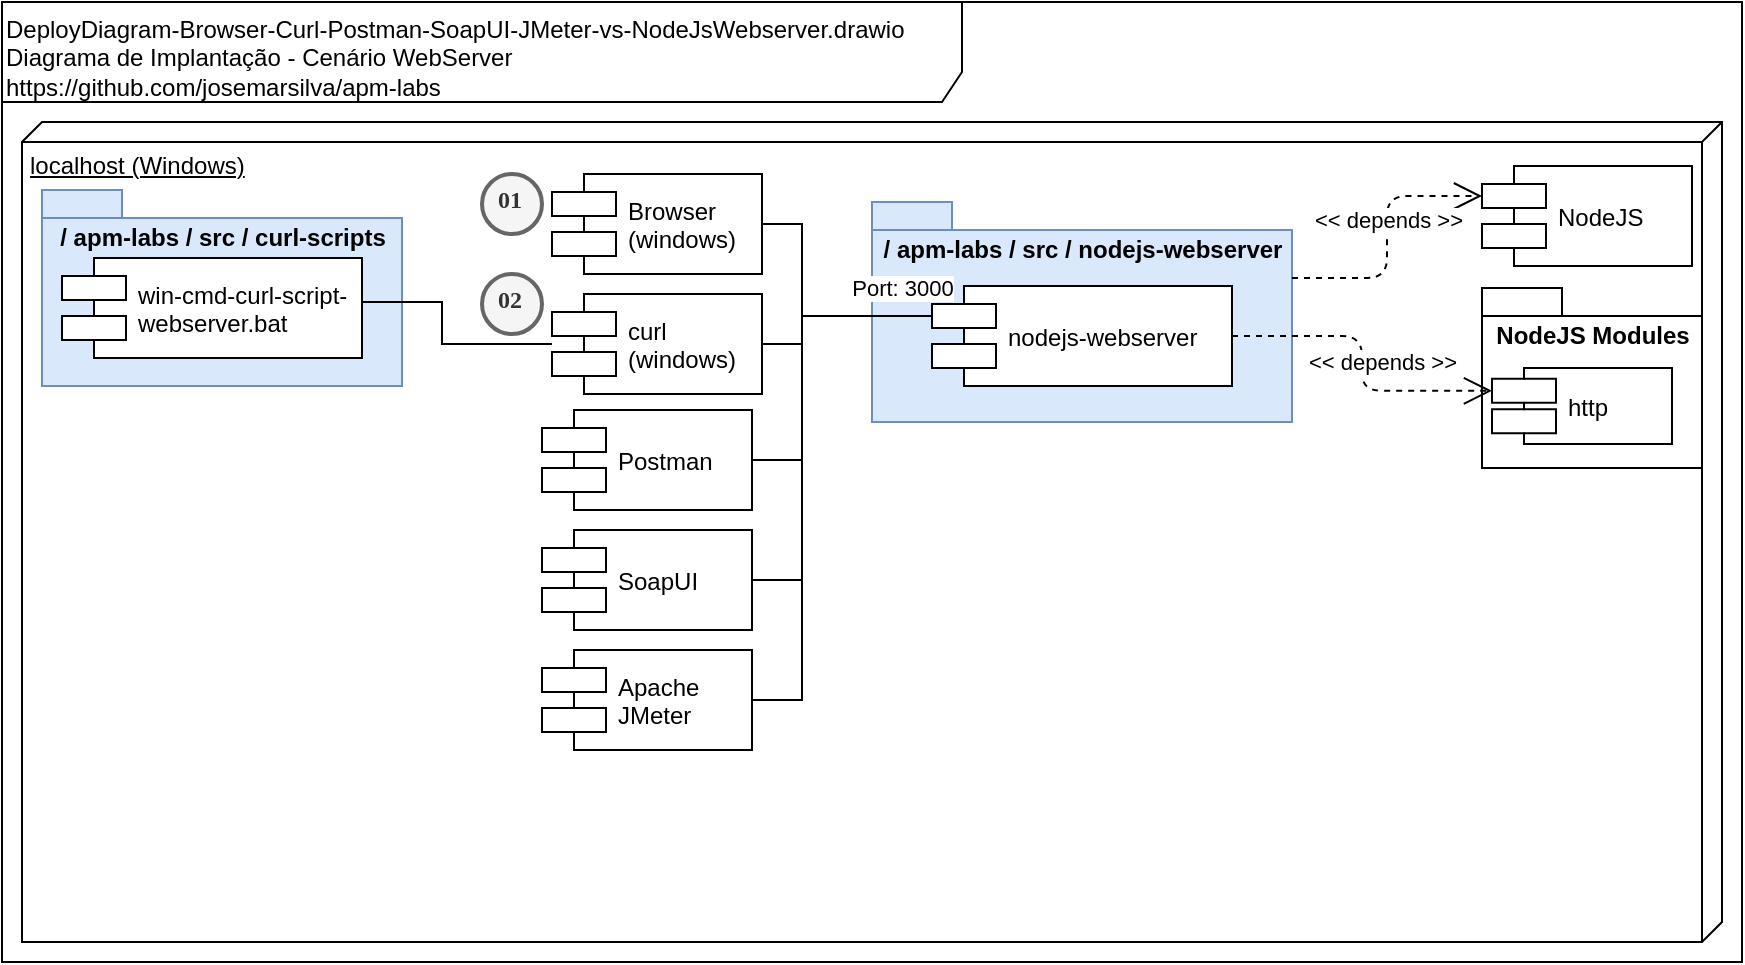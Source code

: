 <mxfile version="13.8.6" type="device"><diagram id="fMGpiNhVeqn0YMsLJxzh" name="Página-1"><mxGraphModel dx="868" dy="534" grid="1" gridSize="10" guides="1" tooltips="1" connect="1" arrows="1" fold="1" page="1" pageScale="1" pageWidth="827" pageHeight="1169" math="0" shadow="0"><root><mxCell id="0"/><mxCell id="1" parent="0"/><mxCell id="6OetropUeBoLzL2Sj7KS-1" value="DeployDiagram-Browser-Curl-Postman-SoapUI-JMeter-vs-NodeJsWebserver.drawio&lt;br&gt;Diagrama de Implantação - Cenário WebServer&lt;br&gt;https://github.com/josemarsilva/apm-labs" style="shape=umlFrame;whiteSpace=wrap;html=1;width=480;height=50;verticalAlign=top;align=left;" parent="1" vertex="1"><mxGeometry x="10" y="10" width="870" height="480" as="geometry"/></mxCell><mxCell id="NNuIQbcpsFkkkyfnrant-1" value="localhost (Windows)" style="verticalAlign=top;align=left;spacingTop=8;spacingLeft=2;spacingRight=12;shape=cube;size=10;direction=south;fontStyle=4;html=1;" parent="1" vertex="1"><mxGeometry x="20" y="70" width="850" height="410" as="geometry"/></mxCell><mxCell id="NNZBl5WkjfhokOAMAo1q-1" value="curl&#10;(windows)" style="shape=component;align=left;spacingLeft=36;" parent="1" vertex="1"><mxGeometry x="285" y="156" width="105" height="50" as="geometry"/></mxCell><mxCell id="NNZBl5WkjfhokOAMAo1q-3" value="Postman" style="shape=component;align=left;spacingLeft=36;" parent="1" vertex="1"><mxGeometry x="280" y="214" width="105" height="50" as="geometry"/></mxCell><mxCell id="NNZBl5WkjfhokOAMAo1q-9" value="Browser&#10;(windows)" style="shape=component;align=left;spacingLeft=36;" parent="1" vertex="1"><mxGeometry x="285" y="96" width="105" height="50" as="geometry"/></mxCell><mxCell id="sU54DYiHVUZqzpJf_cmD-1" value="SoapUI" style="shape=component;align=left;spacingLeft=36;" parent="1" vertex="1"><mxGeometry x="280" y="274" width="105" height="50" as="geometry"/></mxCell><mxCell id="sU54DYiHVUZqzpJf_cmD-12" value="/ apm-labs / src /&amp;nbsp;&lt;span style=&quot;text-align: left&quot;&gt;nodejs-webserver&lt;/span&gt;" style="shape=folder;fontStyle=1;spacingTop=10;tabWidth=40;tabHeight=14;tabPosition=left;html=1;verticalAlign=top;fillColor=#dae8fc;strokeColor=#6c8ebf;" parent="1" vertex="1"><mxGeometry x="445" y="110" width="210" height="110" as="geometry"/></mxCell><mxCell id="Sp__seTJtsgpFQb4pxF6-1" value="nodejs-webserver" style="shape=component;align=left;spacingLeft=36;" parent="1" vertex="1"><mxGeometry x="475" y="152" width="150" height="50" as="geometry"/></mxCell><mxCell id="RKz5HLyoTOvOQySvFV-G-1" value="Apache&#10;JMeter" style="shape=component;align=left;spacingLeft=36;" parent="1" vertex="1"><mxGeometry x="280" y="334" width="105" height="50" as="geometry"/></mxCell><mxCell id="sU54DYiHVUZqzpJf_cmD-8" value="" style="endArrow=none;startArrow=none;endFill=0;startFill=0;html=1;exitX=1;exitY=0.5;exitDx=0;exitDy=0;entryX=0;entryY=0.3;entryDx=0;entryDy=0;edgeStyle=orthogonalEdgeStyle;rounded=0;" parent="1" source="NNZBl5WkjfhokOAMAo1q-9" target="Sp__seTJtsgpFQb4pxF6-1" edge="1"><mxGeometry width="160" relative="1" as="geometry"><mxPoint x="340" y="174" as="sourcePoint"/><mxPoint x="549.75" y="177" as="targetPoint"/><Array as="points"><mxPoint x="410" y="121"/><mxPoint x="410" y="167"/></Array></mxGeometry></mxCell><mxCell id="RKz5HLyoTOvOQySvFV-G-4" value="01" style="ellipse;whiteSpace=wrap;html=1;aspect=fixed;strokeWidth=2;fontFamily=Tahoma;spacingBottom=4;spacingRight=2;fontStyle=1;fillColor=#f5f5f5;strokeColor=#666666;fontColor=#333333;" parent="1" vertex="1"><mxGeometry x="250" y="96" width="30" height="30" as="geometry"/></mxCell><mxCell id="Em1lKmLKE0vgMBtkGXBS-1" value="NodeJS" style="shape=component;align=left;spacingLeft=36;" parent="1" vertex="1"><mxGeometry x="750" y="92" width="105" height="50" as="geometry"/></mxCell><mxCell id="XQUK02rkX7_kuVGHJoDt-2" value="NodeJS Modules" style="shape=folder;fontStyle=1;spacingTop=10;tabWidth=40;tabHeight=14;tabPosition=left;html=1;verticalAlign=top;" parent="1" vertex="1"><mxGeometry x="750" y="153" width="110" height="90" as="geometry"/></mxCell><mxCell id="XQUK02rkX7_kuVGHJoDt-3" value="http" style="shape=component;align=left;spacingLeft=36;" parent="1" vertex="1"><mxGeometry x="755" y="193" width="90" height="38" as="geometry"/></mxCell><mxCell id="XQUK02rkX7_kuVGHJoDt-1" value="&amp;lt;&amp;lt; depends &amp;gt;&amp;gt;" style="endArrow=open;endSize=12;dashed=1;html=1;exitX=0;exitY=0;exitDx=210;exitDy=38;exitPerimeter=0;entryX=0;entryY=0.3;entryDx=0;entryDy=0;edgeStyle=orthogonalEdgeStyle;" parent="1" source="sU54DYiHVUZqzpJf_cmD-12" target="Em1lKmLKE0vgMBtkGXBS-1" edge="1"><mxGeometry x="0.128" width="160" relative="1" as="geometry"><mxPoint x="982.5" y="326" as="sourcePoint"/><mxPoint x="905" y="270" as="targetPoint"/><mxPoint as="offset"/></mxGeometry></mxCell><mxCell id="XQUK02rkX7_kuVGHJoDt-5" value="&amp;lt;&amp;lt; depends &amp;gt;&amp;gt;" style="endArrow=open;endSize=12;dashed=1;html=1;exitX=1;exitY=0.5;exitDx=0;exitDy=0;entryX=0;entryY=0.3;entryDx=0;entryDy=0;edgeStyle=orthogonalEdgeStyle;" parent="1" source="Sp__seTJtsgpFQb4pxF6-1" target="XQUK02rkX7_kuVGHJoDt-3" edge="1"><mxGeometry x="0.301" y="14" width="160" relative="1" as="geometry"><mxPoint x="665" y="182" as="sourcePoint"/><mxPoint x="722.98" y="143" as="targetPoint"/><mxPoint as="offset"/></mxGeometry></mxCell><mxCell id="Q5X6cRzZTW7GzW_7UBFF-1" value="" style="endArrow=none;startArrow=none;endFill=0;startFill=0;html=1;exitX=1;exitY=0.5;exitDx=0;exitDy=0;entryX=0;entryY=0.3;entryDx=0;entryDy=0;edgeStyle=orthogonalEdgeStyle;rounded=0;" parent="1" source="NNZBl5WkjfhokOAMAo1q-1" target="Sp__seTJtsgpFQb4pxF6-1" edge="1"><mxGeometry width="160" relative="1" as="geometry"><mxPoint x="350" y="177" as="sourcePoint"/><mxPoint x="485" y="177" as="targetPoint"/><Array as="points"><mxPoint x="410" y="181"/><mxPoint x="410" y="167"/></Array></mxGeometry></mxCell><mxCell id="Q5X6cRzZTW7GzW_7UBFF-3" value="" style="endArrow=none;startArrow=none;endFill=0;startFill=0;html=1;exitX=1;exitY=0.5;exitDx=0;exitDy=0;entryX=0;entryY=0.3;entryDx=0;entryDy=0;edgeStyle=orthogonalEdgeStyle;rounded=0;" parent="1" source="NNZBl5WkjfhokOAMAo1q-3" target="Sp__seTJtsgpFQb4pxF6-1" edge="1"><mxGeometry width="160" relative="1" as="geometry"><mxPoint x="350" y="237" as="sourcePoint"/><mxPoint x="485" y="177" as="targetPoint"/><Array as="points"><mxPoint x="410" y="239"/><mxPoint x="410" y="167"/></Array></mxGeometry></mxCell><mxCell id="Q5X6cRzZTW7GzW_7UBFF-5" value="" style="endArrow=none;startArrow=none;endFill=0;startFill=0;html=1;exitX=1;exitY=0.5;exitDx=0;exitDy=0;entryX=0;entryY=0.3;entryDx=0;entryDy=0;edgeStyle=orthogonalEdgeStyle;rounded=0;" parent="1" source="sU54DYiHVUZqzpJf_cmD-1" target="Sp__seTJtsgpFQb4pxF6-1" edge="1"><mxGeometry width="160" relative="1" as="geometry"><mxPoint x="345" y="295" as="sourcePoint"/><mxPoint x="485" y="177" as="targetPoint"/><Array as="points"><mxPoint x="410" y="299"/><mxPoint x="410" y="167"/></Array></mxGeometry></mxCell><mxCell id="Q5X6cRzZTW7GzW_7UBFF-7" value="" style="endArrow=none;startArrow=none;endFill=0;startFill=0;html=1;exitX=1;exitY=0.5;exitDx=0;exitDy=0;entryX=0;entryY=0.3;entryDx=0;entryDy=0;edgeStyle=orthogonalEdgeStyle;rounded=0;" parent="1" source="RKz5HLyoTOvOQySvFV-G-1" edge="1"><mxGeometry width="160" relative="1" as="geometry"><mxPoint x="335" y="345" as="sourcePoint"/><mxPoint x="475" y="167" as="targetPoint"/><Array as="points"><mxPoint x="410" y="359"/><mxPoint x="410" y="167"/></Array></mxGeometry></mxCell><mxCell id="Q5X6cRzZTW7GzW_7UBFF-12" value="Port: 3000" style="edgeLabel;html=1;align=center;verticalAlign=middle;resizable=0;points=[];fontSize=11;" parent="Q5X6cRzZTW7GzW_7UBFF-7" vertex="1" connectable="0"><mxGeometry x="0.758" y="2" relative="1" as="geometry"><mxPoint x="19" y="-12" as="offset"/></mxGeometry></mxCell><mxCell id="Q5X6cRzZTW7GzW_7UBFF-13" value="/ apm-labs / src /&amp;nbsp;&lt;span style=&quot;text-align: left&quot;&gt;curl-scripts&lt;/span&gt;" style="shape=folder;fontStyle=1;spacingTop=10;tabWidth=40;tabHeight=14;tabPosition=left;html=1;verticalAlign=top;fillColor=#dae8fc;strokeColor=#6c8ebf;" parent="1" vertex="1"><mxGeometry x="30" y="104" width="180" height="98" as="geometry"/></mxCell><mxCell id="kEJXT81QMjlOb7UVhbWa-1" value="win-cmd-curl-script-&#10;webserver.bat" style="shape=component;align=left;spacingLeft=36;" vertex="1" parent="1"><mxGeometry x="40" y="138" width="150" height="50" as="geometry"/></mxCell><mxCell id="kEJXT81QMjlOb7UVhbWa-2" value="02" style="ellipse;whiteSpace=wrap;html=1;aspect=fixed;strokeWidth=2;fontFamily=Tahoma;spacingBottom=4;spacingRight=2;fontStyle=1;fillColor=#f5f5f5;strokeColor=#666666;fontColor=#333333;" vertex="1" parent="1"><mxGeometry x="250" y="146" width="30" height="30" as="geometry"/></mxCell><mxCell id="KR812frXa-u0jWmew_j2-1" value="" style="edgeStyle=orthogonalEdgeStyle;rounded=0;orthogonalLoop=1;jettySize=auto;html=1;endArrow=none;endFill=0;fontSize=11;entryX=1;entryY=0.5;entryDx=0;entryDy=0;" parent="1" source="NNZBl5WkjfhokOAMAo1q-1" target="kEJXT81QMjlOb7UVhbWa-1" edge="1"><mxGeometry relative="1" as="geometry"><Array as="points"><mxPoint x="230" y="181"/><mxPoint x="230" y="160"/><mxPoint x="190" y="160"/></Array></mxGeometry></mxCell></root></mxGraphModel></diagram></mxfile>